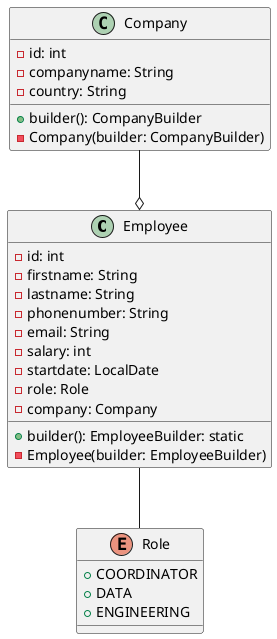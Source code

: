 @startuml
class Employee {
- id: int
- firstname: String
- lastname: String
- phonenumber: String
- email: String
- salary: int
- startdate: LocalDate
- role: Role
- company: Company
+ builder(): EmployeeBuilder: static
- Employee(builder: EmployeeBuilder)
}

class Company {
- id: int
- companyname: String
- country: String
+ builder(): CompanyBuilder
- Company(builder: CompanyBuilder)
}

enum Role {
+ COORDINATOR
+ DATA
+ ENGINEERING
}

Company --o Employee
Employee -- Role
@enduml